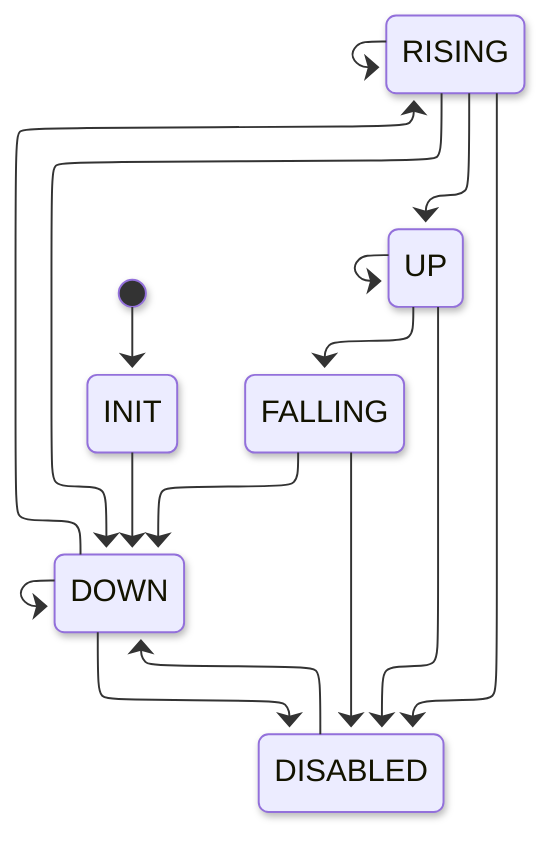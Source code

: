 ---
config:
  look: neo
  layout: elk
  theme: default
---
stateDiagram
  direction TB
  [*] --> INIT
  INIT --> DOWN
  DOWN --> RISING
  RISING --> DOWN
  RISING --> UP
  UP --> FALLING
  FALLING --> DOWN
  DOWN --> DOWN
  RISING --> RISING
  UP --> UP
  DOWN --> DISABLED
  RISING --> DISABLED
  FALLING --> DISABLED
  UP --> DISABLED
  DISABLED --> DOWN